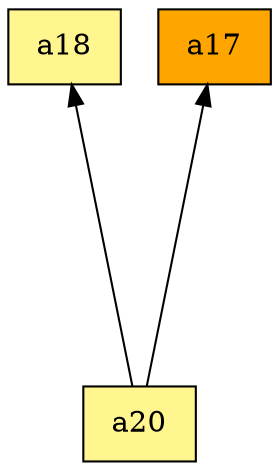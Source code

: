digraph G {
rankdir=BT;ranksep="2.0";
"a20" [shape=record,fillcolor=khaki1,style=filled,label="{a20}"];
"a18" [shape=record,fillcolor=khaki1,style=filled,label="{a18}"];
"a17" [shape=record,fillcolor=orange,style=filled,label="{a17}"];
"a20" -> "a18"
"a20" -> "a17"
}